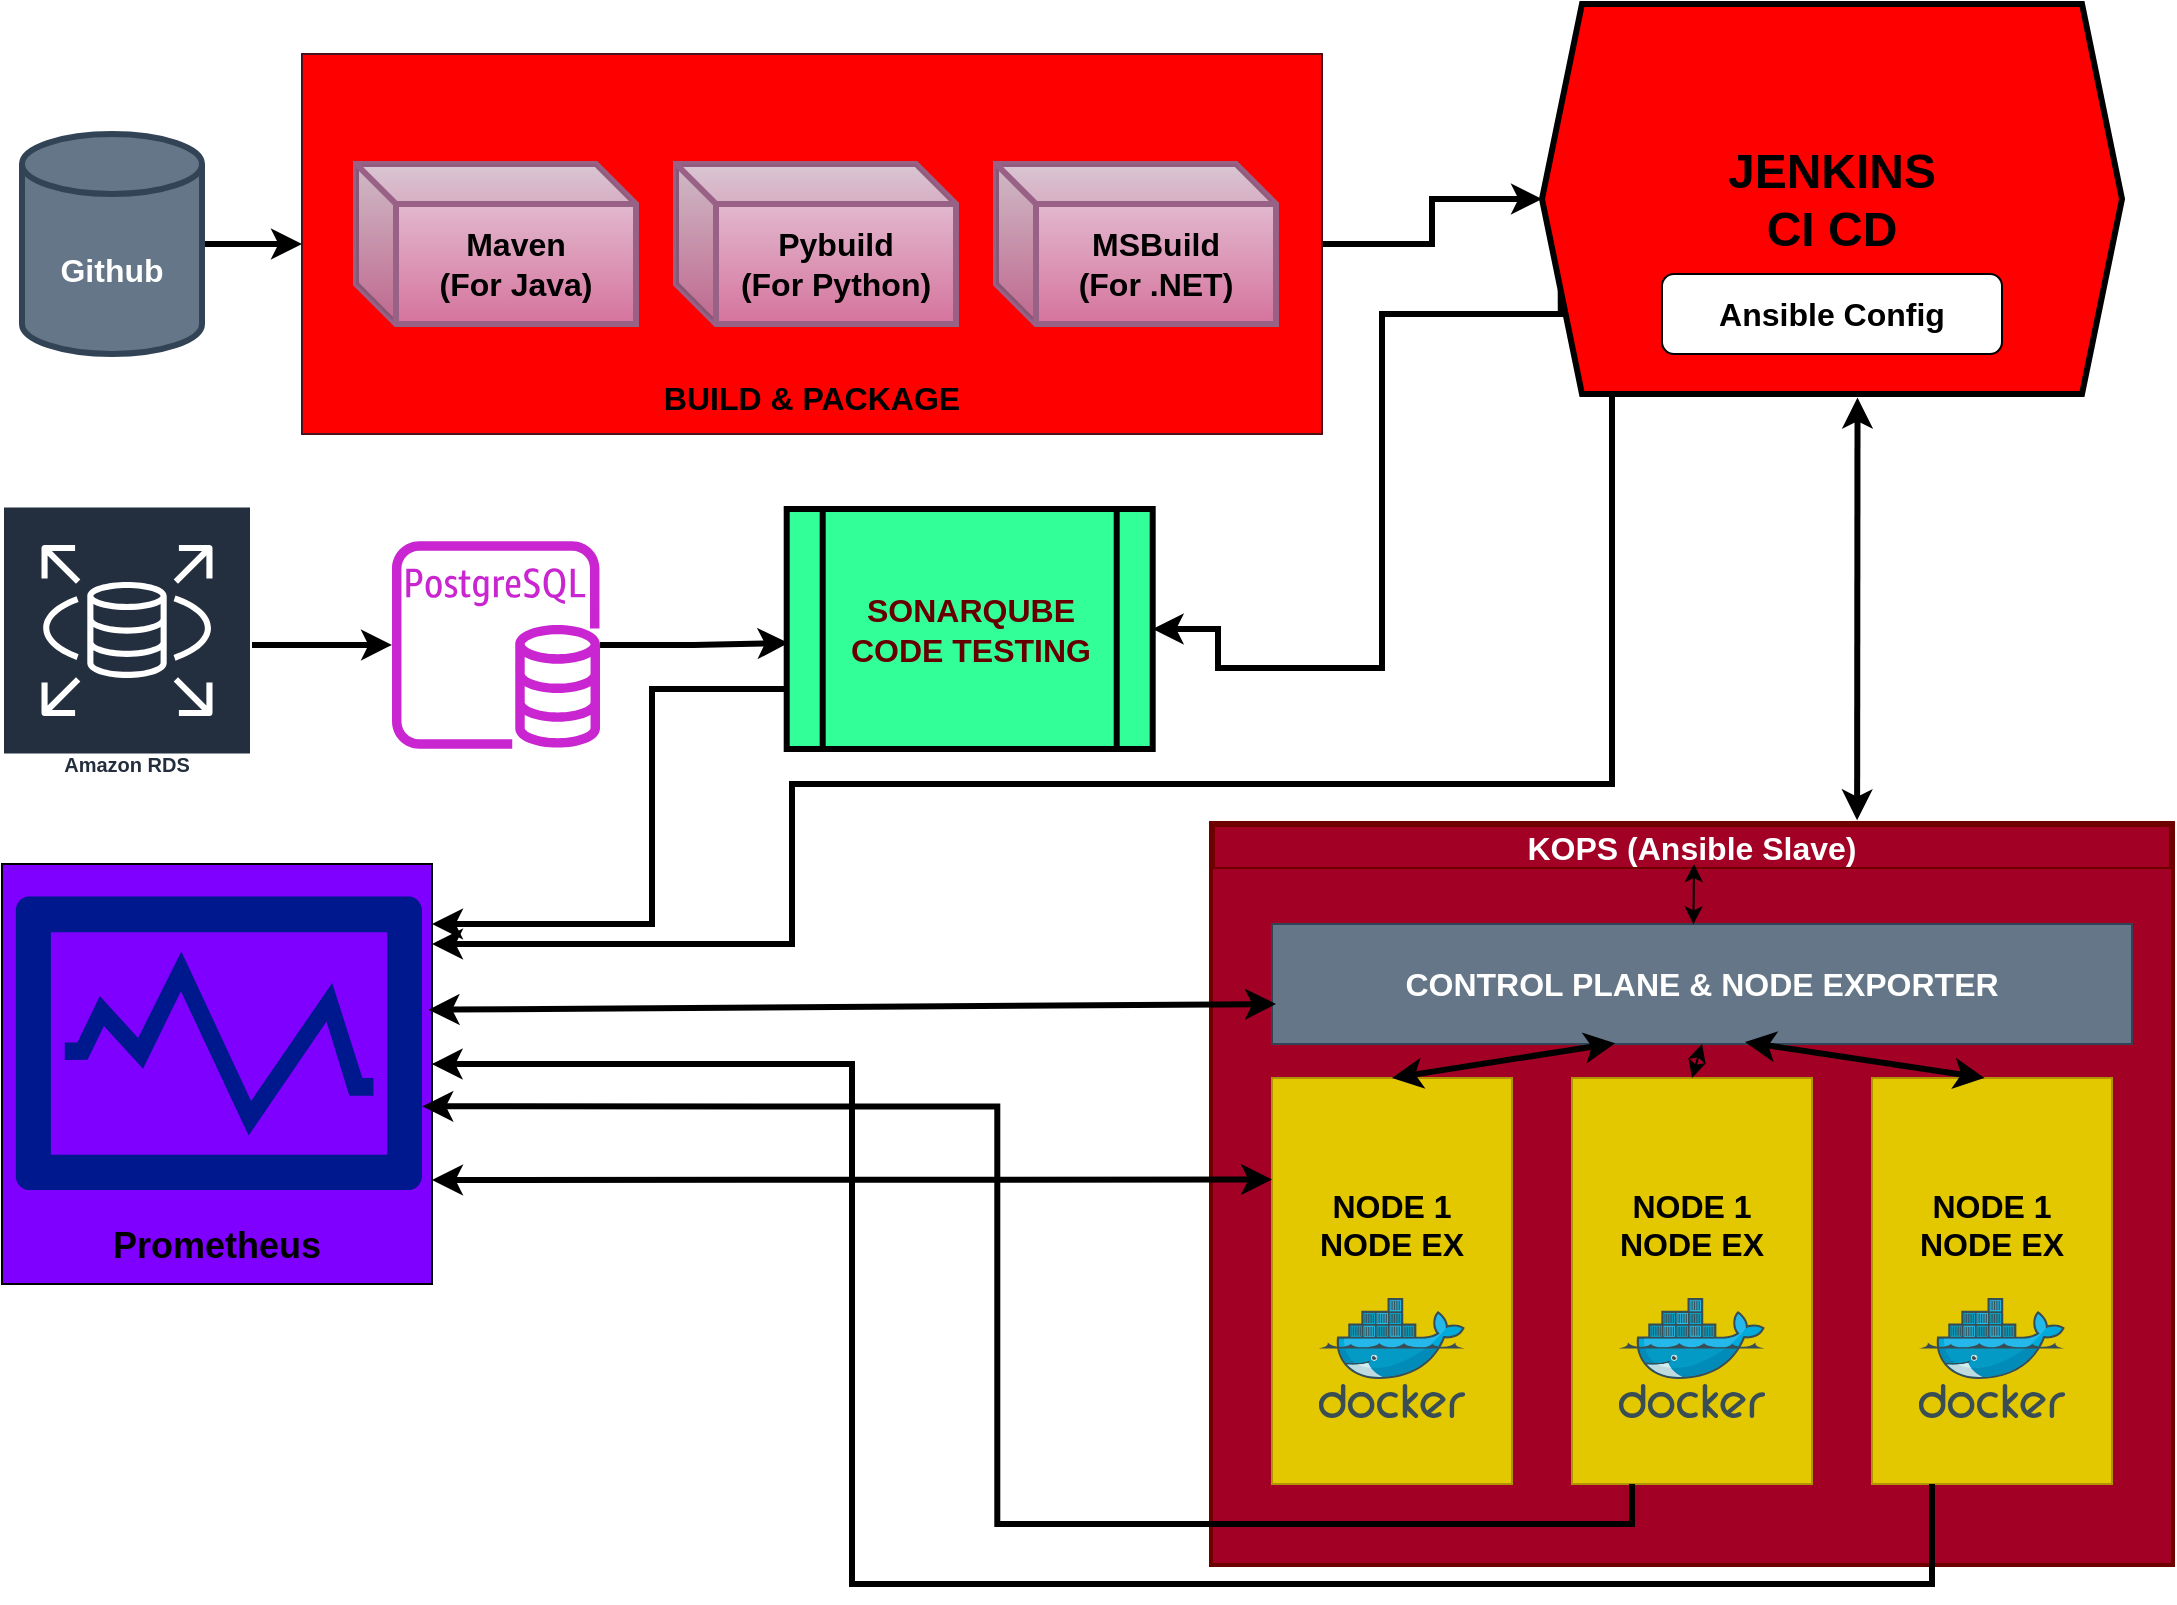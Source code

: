 <mxfile version="24.5.3" type="device">
  <diagram name="Page-1" id="iwE_EQxZDrAayn7RoPa9">
    <mxGraphModel dx="1735" dy="1144" grid="1" gridSize="10" guides="1" tooltips="1" connect="1" arrows="1" fold="1" page="1" pageScale="1" pageWidth="1169" pageHeight="827" background="#ffffff" math="0" shadow="0">
      <root>
        <mxCell id="0" />
        <mxCell id="1" parent="0" />
        <mxCell id="sV3X2-1Oltbh7r-kUAhQ-10" style="edgeStyle=orthogonalEdgeStyle;rounded=0;orthogonalLoop=1;jettySize=auto;html=1;strokeColor=#000000;strokeWidth=3;" parent="1" source="sV3X2-1Oltbh7r-kUAhQ-1" target="sV3X2-1Oltbh7r-kUAhQ-9" edge="1">
          <mxGeometry relative="1" as="geometry" />
        </mxCell>
        <mxCell id="sV3X2-1Oltbh7r-kUAhQ-1" value="&lt;div style=&quot;font-size: 16px;&quot;&gt;&lt;b style=&quot;&quot;&gt;&lt;font style=&quot;font-size: 16px;&quot;&gt;&lt;br&gt;&lt;/font&gt;&lt;/b&gt;&lt;/div&gt;&lt;div style=&quot;font-size: 16px;&quot;&gt;&lt;b&gt;&lt;font style=&quot;font-size: 16px;&quot;&gt;&lt;br&gt;&lt;/font&gt;&lt;/b&gt;&lt;/div&gt;&lt;div style=&quot;font-size: 16px;&quot;&gt;&lt;b&gt;&lt;font style=&quot;font-size: 16px;&quot;&gt;&lt;br&gt;&lt;/font&gt;&lt;/b&gt;&lt;/div&gt;&lt;div style=&quot;font-size: 16px;&quot;&gt;&lt;b&gt;&lt;font style=&quot;font-size: 16px;&quot;&gt;&lt;br&gt;&lt;/font&gt;&lt;/b&gt;&lt;/div&gt;&lt;div style=&quot;font-size: 16px;&quot;&gt;&lt;b&gt;&lt;font style=&quot;font-size: 16px;&quot;&gt;&lt;br&gt;&lt;/font&gt;&lt;/b&gt;&lt;/div&gt;&lt;div style=&quot;font-size: 16px;&quot;&gt;&lt;b&gt;&lt;font style=&quot;font-size: 16px;&quot;&gt;&lt;br&gt;&lt;/font&gt;&lt;/b&gt;&lt;/div&gt;&lt;div style=&quot;font-size: 16px;&quot;&gt;&lt;b&gt;&lt;font style=&quot;font-size: 16px;&quot;&gt;&lt;br&gt;&lt;/font&gt;&lt;/b&gt;&lt;/div&gt;&lt;div style=&quot;font-size: 16px;&quot;&gt;&lt;br&gt;&lt;/div&gt;&lt;div style=&quot;font-size: 16px;&quot;&gt;&lt;b style=&quot;&quot;&gt;&lt;font style=&quot;font-size: 16px;&quot;&gt;BUILD &amp;amp; PACKAGE&lt;/font&gt;&lt;/b&gt;&lt;/div&gt;" style="rounded=0;whiteSpace=wrap;html=1;strokeColor=#4D1219;fillColor=#FF0000;" parent="1" vertex="1">
          <mxGeometry x="205" y="35" width="510" height="190" as="geometry" />
        </mxCell>
        <mxCell id="sV3X2-1Oltbh7r-kUAhQ-3" style="edgeStyle=orthogonalEdgeStyle;rounded=0;orthogonalLoop=1;jettySize=auto;html=1;strokeColor=#000000;strokeWidth=3;" parent="1" source="sV3X2-1Oltbh7r-kUAhQ-2" target="sV3X2-1Oltbh7r-kUAhQ-1" edge="1">
          <mxGeometry relative="1" as="geometry" />
        </mxCell>
        <mxCell id="sV3X2-1Oltbh7r-kUAhQ-2" value="&lt;b&gt;&lt;font style=&quot;font-size: 16px;&quot;&gt;Github&lt;/font&gt;&lt;/b&gt;" style="shape=cylinder3;whiteSpace=wrap;html=1;boundedLbl=1;backgroundOutline=1;size=15;fillColor=#647687;fontColor=#ffffff;strokeColor=#314354;strokeWidth=3;" parent="1" vertex="1">
          <mxGeometry x="65" y="75" width="90" height="110" as="geometry" />
        </mxCell>
        <mxCell id="sV3X2-1Oltbh7r-kUAhQ-5" value="&lt;b&gt;&lt;font style=&quot;font-size: 16px;&quot;&gt;Maven&lt;/font&gt;&lt;/b&gt;&lt;div&gt;&lt;b&gt;&lt;font style=&quot;font-size: 16px;&quot;&gt;(For Java)&lt;/font&gt;&lt;/b&gt;&lt;/div&gt;" style="shape=cube;whiteSpace=wrap;html=1;boundedLbl=1;backgroundOutline=1;darkOpacity=0.05;darkOpacity2=0.1;fillColor=#e6d0de;gradientColor=#d5739d;strokeColor=#996185;strokeWidth=3;" parent="1" vertex="1">
          <mxGeometry x="232" y="90" width="140" height="80" as="geometry" />
        </mxCell>
        <mxCell id="sV3X2-1Oltbh7r-kUAhQ-6" value="&lt;b style=&quot;font-size: 16px;&quot;&gt;&lt;font style=&quot;font-size: 16px;&quot;&gt;Pybuild&lt;/font&gt;&lt;/b&gt;&lt;div style=&quot;font-size: 16px;&quot;&gt;&lt;b style=&quot;&quot;&gt;&lt;font style=&quot;font-size: 16px;&quot;&gt;(For Python)&lt;/font&gt;&lt;/b&gt;&lt;/div&gt;" style="shape=cube;whiteSpace=wrap;html=1;boundedLbl=1;backgroundOutline=1;darkOpacity=0.05;darkOpacity2=0.1;fillColor=#e6d0de;gradientColor=#d5739d;strokeColor=#996185;strokeWidth=3;" parent="1" vertex="1">
          <mxGeometry x="392" y="90" width="140" height="80" as="geometry" />
        </mxCell>
        <mxCell id="sV3X2-1Oltbh7r-kUAhQ-7" value="&lt;b style=&quot;font-size: 16px;&quot;&gt;&lt;font style=&quot;font-size: 16px;&quot;&gt;MSBuild&lt;/font&gt;&lt;/b&gt;&lt;div style=&quot;font-size: 16px;&quot;&gt;&lt;b style=&quot;&quot;&gt;&lt;font style=&quot;font-size: 16px;&quot;&gt;(For .NET)&lt;/font&gt;&lt;/b&gt;&lt;/div&gt;" style="shape=cube;whiteSpace=wrap;html=1;boundedLbl=1;backgroundOutline=1;darkOpacity=0.05;darkOpacity2=0.1;fillColor=#e6d0de;strokeColor=#996185;gradientColor=#d5739d;strokeWidth=3;" parent="1" vertex="1">
          <mxGeometry x="552" y="90" width="140" height="80" as="geometry" />
        </mxCell>
        <mxCell id="sV3X2-1Oltbh7r-kUAhQ-21" style="edgeStyle=orthogonalEdgeStyle;rounded=0;orthogonalLoop=1;jettySize=auto;html=1;exitX=0;exitY=0.75;exitDx=0;exitDy=0;entryX=1;entryY=0.5;entryDx=0;entryDy=0;strokeColor=#000000;strokeWidth=3;" parent="1" source="sV3X2-1Oltbh7r-kUAhQ-9" target="sV3X2-1Oltbh7r-kUAhQ-18" edge="1">
          <mxGeometry relative="1" as="geometry">
            <Array as="points">
              <mxPoint x="834" y="165" />
              <mxPoint x="745" y="165" />
              <mxPoint x="745" y="342" />
              <mxPoint x="663" y="342" />
            </Array>
          </mxGeometry>
        </mxCell>
        <mxCell id="rQE3DfOSa3EjgSTxV3hI-16" style="edgeStyle=orthogonalEdgeStyle;rounded=0;orthogonalLoop=1;jettySize=auto;html=1;exitX=0.375;exitY=1;exitDx=0;exitDy=0;strokeColor=#000000;strokeWidth=3;" edge="1" parent="1" source="sV3X2-1Oltbh7r-kUAhQ-9">
          <mxGeometry relative="1" as="geometry">
            <mxPoint x="270" y="480" as="targetPoint" />
            <Array as="points">
              <mxPoint x="860" y="205" />
              <mxPoint x="860" y="400" />
              <mxPoint x="450" y="400" />
              <mxPoint x="450" y="480" />
            </Array>
          </mxGeometry>
        </mxCell>
        <mxCell id="sV3X2-1Oltbh7r-kUAhQ-9" value="&lt;font style=&quot;font-size: 24px;&quot;&gt;&lt;b style=&quot;&quot;&gt;JENKINS&lt;/b&gt;&lt;/font&gt;&lt;div style=&quot;font-size: 24px;&quot;&gt;&lt;font style=&quot;font-size: 24px;&quot;&gt;&lt;b style=&quot;&quot;&gt;CI CD&lt;/b&gt;&lt;/font&gt;&lt;/div&gt;" style="shape=hexagon;perimeter=hexagonPerimeter2;whiteSpace=wrap;html=1;fixedSize=1;fillColor=#FF0000;strokeWidth=3;strokeColor=#000000;" parent="1" vertex="1">
          <mxGeometry x="825" y="10" width="290" height="195" as="geometry" />
        </mxCell>
        <mxCell id="sV3X2-1Oltbh7r-kUAhQ-15" value="" style="sketch=0;outlineConnect=0;fontColor=#232F3E;gradientColor=none;fillColor=#C925D1;strokeColor=none;dashed=0;verticalLabelPosition=bottom;verticalAlign=top;align=center;html=1;fontSize=12;fontStyle=0;aspect=fixed;pointerEvents=1;shape=mxgraph.aws4.rds_postgresql_instance;" parent="1" vertex="1">
          <mxGeometry x="250" y="278.5" width="104" height="104" as="geometry" />
        </mxCell>
        <mxCell id="sV3X2-1Oltbh7r-kUAhQ-17" style="edgeStyle=orthogonalEdgeStyle;rounded=0;orthogonalLoop=1;jettySize=auto;html=1;strokeColor=#000000;strokeWidth=3;" parent="1" source="sV3X2-1Oltbh7r-kUAhQ-16" target="sV3X2-1Oltbh7r-kUAhQ-15" edge="1">
          <mxGeometry relative="1" as="geometry" />
        </mxCell>
        <mxCell id="sV3X2-1Oltbh7r-kUAhQ-16" value="Amazon RDS" style="sketch=0;outlineConnect=0;fontColor=#232F3E;gradientColor=none;strokeColor=#ffffff;fillColor=#232F3E;dashed=0;verticalLabelPosition=middle;verticalAlign=bottom;align=center;html=1;whiteSpace=wrap;fontSize=10;fontStyle=1;spacing=3;shape=mxgraph.aws4.productIcon;prIcon=mxgraph.aws4.rds;" parent="1" vertex="1">
          <mxGeometry x="55" y="260.75" width="125" height="139.5" as="geometry" />
        </mxCell>
        <mxCell id="rQE3DfOSa3EjgSTxV3hI-18" style="edgeStyle=orthogonalEdgeStyle;rounded=0;orthogonalLoop=1;jettySize=auto;html=1;exitX=0;exitY=0.75;exitDx=0;exitDy=0;strokeColor=#000000;strokeWidth=3;" edge="1" parent="1" source="sV3X2-1Oltbh7r-kUAhQ-18">
          <mxGeometry relative="1" as="geometry">
            <mxPoint x="270" y="470" as="targetPoint" />
            <Array as="points">
              <mxPoint x="380" y="352" />
              <mxPoint x="380" y="470" />
            </Array>
          </mxGeometry>
        </mxCell>
        <mxCell id="sV3X2-1Oltbh7r-kUAhQ-18" value="&lt;b style=&quot;font-size: 16px;&quot;&gt;&lt;font color=&quot;#660000&quot; style=&quot;font-size: 16px;&quot;&gt;SONARQUBE&lt;/font&gt;&lt;/b&gt;&lt;div style=&quot;font-size: 16px;&quot;&gt;&lt;b style=&quot;&quot;&gt;&lt;font color=&quot;#660000&quot; style=&quot;font-size: 16px;&quot;&gt;CODE TESTING&lt;/font&gt;&lt;/b&gt;&lt;/div&gt;" style="shape=process;whiteSpace=wrap;html=1;backgroundOutline=1;fillColor=#33FF99;strokeWidth=3;strokeColor=#000000;" parent="1" vertex="1">
          <mxGeometry x="447.35" y="262.5" width="183" height="120" as="geometry" />
        </mxCell>
        <mxCell id="umu9OU_yaIA566Byw9MF-3" value="&lt;div style=&quot;font-size: 18px;&quot;&gt;&lt;b style=&quot;&quot;&gt;&lt;font style=&quot;font-size: 18px;&quot;&gt;&lt;br&gt;&lt;/font&gt;&lt;/b&gt;&lt;/div&gt;&lt;div style=&quot;font-size: 18px;&quot;&gt;&lt;b&gt;&lt;font style=&quot;font-size: 18px;&quot;&gt;&lt;br&gt;&lt;/font&gt;&lt;/b&gt;&lt;/div&gt;&lt;div style=&quot;font-size: 18px;&quot;&gt;&lt;b&gt;&lt;font style=&quot;font-size: 18px;&quot;&gt;&lt;br&gt;&lt;/font&gt;&lt;/b&gt;&lt;/div&gt;&lt;div style=&quot;font-size: 18px;&quot;&gt;&lt;b&gt;&lt;font style=&quot;font-size: 18px;&quot;&gt;&lt;br&gt;&lt;/font&gt;&lt;/b&gt;&lt;/div&gt;&lt;div style=&quot;font-size: 18px;&quot;&gt;&lt;b&gt;&lt;font style=&quot;font-size: 18px;&quot;&gt;&lt;br&gt;&lt;/font&gt;&lt;/b&gt;&lt;/div&gt;&lt;div style=&quot;font-size: 18px;&quot;&gt;&lt;b&gt;&lt;font style=&quot;font-size: 18px;&quot;&gt;&lt;br&gt;&lt;/font&gt;&lt;/b&gt;&lt;/div&gt;&lt;div style=&quot;font-size: 18px;&quot;&gt;&lt;b&gt;&lt;font style=&quot;font-size: 18px;&quot;&gt;&lt;br&gt;&lt;/font&gt;&lt;/b&gt;&lt;/div&gt;&lt;div style=&quot;font-size: 18px;&quot;&gt;&lt;b style=&quot;background-color: initial;&quot;&gt;&lt;br&gt;&lt;/b&gt;&lt;/div&gt;&lt;div style=&quot;font-size: 18px;&quot;&gt;&lt;b style=&quot;background-color: initial;&quot;&gt;Prometheus&lt;/b&gt;&lt;br&gt;&lt;/div&gt;" style="rounded=0;whiteSpace=wrap;html=1;fillColor=#7F00FF;" parent="1" vertex="1">
          <mxGeometry x="55" y="440" width="215" height="210" as="geometry" />
        </mxCell>
        <mxCell id="umu9OU_yaIA566Byw9MF-1" value="" style="sketch=0;aspect=fixed;pointerEvents=1;shadow=0;dashed=0;html=1;strokeColor=none;labelPosition=center;verticalLabelPosition=bottom;verticalAlign=top;align=center;fillColor=#00188D;shape=mxgraph.mscae.enterprise.performance_monitor" parent="1" vertex="1">
          <mxGeometry x="61.53" y="456.25" width="203.82" height="146.75" as="geometry" />
        </mxCell>
        <mxCell id="umu9OU_yaIA566Byw9MF-5" value="&lt;font style=&quot;font-size: 16px;&quot;&gt;&lt;b&gt;Ansible Config&lt;/b&gt;&lt;/font&gt;" style="rounded=1;whiteSpace=wrap;html=1;" parent="1" vertex="1">
          <mxGeometry x="885" y="145" width="170" height="40" as="geometry" />
        </mxCell>
        <mxCell id="umu9OU_yaIA566Byw9MF-8" value="" style="endArrow=classic;startArrow=classic;html=1;rounded=0;entryX=0.544;entryY=1.009;entryDx=0;entryDy=0;entryPerimeter=0;strokeColor=#000000;exitX=0.672;exitY=-0.005;exitDx=0;exitDy=0;exitPerimeter=0;strokeWidth=3;" parent="1" target="sV3X2-1Oltbh7r-kUAhQ-9" edge="1" source="rQE3DfOSa3EjgSTxV3hI-2">
          <mxGeometry width="50" height="50" relative="1" as="geometry">
            <mxPoint x="1031" y="290" as="sourcePoint" />
            <mxPoint x="1070" y="220" as="targetPoint" />
          </mxGeometry>
        </mxCell>
        <mxCell id="rQE3DfOSa3EjgSTxV3hI-1" style="edgeStyle=orthogonalEdgeStyle;rounded=0;orthogonalLoop=1;jettySize=auto;html=1;entryX=0.005;entryY=0.558;entryDx=0;entryDy=0;entryPerimeter=0;strokeColor=#000000;strokeWidth=3;" edge="1" parent="1" source="sV3X2-1Oltbh7r-kUAhQ-15" target="sV3X2-1Oltbh7r-kUAhQ-18">
          <mxGeometry relative="1" as="geometry" />
        </mxCell>
        <mxCell id="rQE3DfOSa3EjgSTxV3hI-2" value="&lt;font style=&quot;font-size: 16px;&quot;&gt;KOPS (Ansible Slave)&lt;/font&gt;" style="swimlane;whiteSpace=wrap;html=1;strokeWidth=3;strokeColor=#6F0000;fillColor=#a20025;fontColor=#ffffff;" vertex="1" parent="1">
          <mxGeometry x="660" y="420" width="480" height="370" as="geometry" />
        </mxCell>
        <mxCell id="rQE3DfOSa3EjgSTxV3hI-21" value="" style="rounded=0;whiteSpace=wrap;html=1;fillColor=#a20025;fontColor=#ffffff;strokeColor=#6F0000;" vertex="1" parent="rQE3DfOSa3EjgSTxV3hI-2">
          <mxGeometry y="22" width="480" height="348" as="geometry" />
        </mxCell>
        <mxCell id="rQE3DfOSa3EjgSTxV3hI-3" value="&lt;b&gt;&lt;font style=&quot;font-size: 16px;&quot;&gt;CONTROL PLANE &amp;amp; NODE EXPORTER&lt;/font&gt;&lt;/b&gt;" style="rounded=0;whiteSpace=wrap;html=1;fillColor=#647687;fontColor=#ffffff;strokeColor=#314354;" vertex="1" parent="rQE3DfOSa3EjgSTxV3hI-2">
          <mxGeometry x="30" y="50" width="430" height="60" as="geometry" />
        </mxCell>
        <mxCell id="rQE3DfOSa3EjgSTxV3hI-4" value="&lt;font style=&quot;font-size: 16px;&quot;&gt;&lt;b&gt;NODE 1&lt;/b&gt;&lt;/font&gt;&lt;div style=&quot;font-size: 16px;&quot;&gt;&lt;font style=&quot;font-size: 16px;&quot;&gt;&lt;b&gt;NODE EX&lt;/b&gt;&lt;/font&gt;&lt;/div&gt;&lt;div style=&quot;font-size: 16px;&quot;&gt;&lt;font style=&quot;font-size: 16px;&quot;&gt;&lt;b&gt;&lt;br&gt;&lt;/b&gt;&lt;/font&gt;&lt;/div&gt;&lt;div style=&quot;font-size: 16px;&quot;&gt;&lt;font style=&quot;font-size: 16px;&quot;&gt;&lt;b&gt;&lt;br&gt;&lt;/b&gt;&lt;/font&gt;&lt;/div&gt;&lt;div style=&quot;font-size: 16px;&quot;&gt;&lt;font style=&quot;font-size: 16px;&quot;&gt;&lt;b&gt;&lt;br&gt;&lt;/b&gt;&lt;/font&gt;&lt;/div&gt;" style="rounded=0;whiteSpace=wrap;html=1;fillColor=#e3c800;fontColor=#000000;strokeColor=#B09500;" vertex="1" parent="rQE3DfOSa3EjgSTxV3hI-2">
          <mxGeometry x="30" y="127" width="120" height="203" as="geometry" />
        </mxCell>
        <mxCell id="sV3X2-1Oltbh7r-kUAhQ-12" value="" style="image;sketch=0;aspect=fixed;html=1;points=[];align=center;fontSize=12;image=img/lib/mscae/Docker.svg;fontColor=#FFFFFF;" parent="rQE3DfOSa3EjgSTxV3hI-2" vertex="1">
          <mxGeometry x="53.41" y="237" width="73.17" height="60" as="geometry" />
        </mxCell>
        <mxCell id="rQE3DfOSa3EjgSTxV3hI-7" value="&lt;font style=&quot;font-size: 16px;&quot;&gt;&lt;b&gt;NODE 1&lt;/b&gt;&lt;/font&gt;&lt;div style=&quot;font-size: 16px;&quot;&gt;&lt;font style=&quot;font-size: 16px;&quot;&gt;&lt;b&gt;NODE EX&lt;/b&gt;&lt;/font&gt;&lt;/div&gt;&lt;div style=&quot;font-size: 16px;&quot;&gt;&lt;font style=&quot;font-size: 16px;&quot;&gt;&lt;b&gt;&lt;br&gt;&lt;/b&gt;&lt;/font&gt;&lt;/div&gt;&lt;div style=&quot;font-size: 16px;&quot;&gt;&lt;font style=&quot;font-size: 16px;&quot;&gt;&lt;b&gt;&lt;br&gt;&lt;/b&gt;&lt;/font&gt;&lt;/div&gt;&lt;div style=&quot;font-size: 16px;&quot;&gt;&lt;font style=&quot;font-size: 16px;&quot;&gt;&lt;b&gt;&lt;br&gt;&lt;/b&gt;&lt;/font&gt;&lt;/div&gt;" style="rounded=0;whiteSpace=wrap;html=1;fillColor=#e3c800;fontColor=#000000;strokeColor=#B09500;" vertex="1" parent="rQE3DfOSa3EjgSTxV3hI-2">
          <mxGeometry x="330" y="127" width="120" height="203" as="geometry" />
        </mxCell>
        <mxCell id="rQE3DfOSa3EjgSTxV3hI-8" value="" style="image;sketch=0;aspect=fixed;html=1;points=[];align=center;fontSize=12;image=img/lib/mscae/Docker.svg;fontColor=#FFFFFF;" vertex="1" parent="rQE3DfOSa3EjgSTxV3hI-2">
          <mxGeometry x="353.41" y="237" width="73.17" height="60" as="geometry" />
        </mxCell>
        <mxCell id="rQE3DfOSa3EjgSTxV3hI-5" value="&lt;font style=&quot;font-size: 16px;&quot;&gt;&lt;b&gt;NODE 1&lt;/b&gt;&lt;/font&gt;&lt;div style=&quot;font-size: 16px;&quot;&gt;&lt;font style=&quot;font-size: 16px;&quot;&gt;&lt;b&gt;NODE EX&lt;/b&gt;&lt;/font&gt;&lt;/div&gt;&lt;div style=&quot;font-size: 16px;&quot;&gt;&lt;font style=&quot;font-size: 16px;&quot;&gt;&lt;b&gt;&lt;br&gt;&lt;/b&gt;&lt;/font&gt;&lt;/div&gt;&lt;div style=&quot;font-size: 16px;&quot;&gt;&lt;font style=&quot;font-size: 16px;&quot;&gt;&lt;b&gt;&lt;br&gt;&lt;/b&gt;&lt;/font&gt;&lt;/div&gt;&lt;div style=&quot;font-size: 16px;&quot;&gt;&lt;font style=&quot;font-size: 16px;&quot;&gt;&lt;b&gt;&lt;br&gt;&lt;/b&gt;&lt;/font&gt;&lt;/div&gt;" style="rounded=0;whiteSpace=wrap;html=1;fillColor=#e3c800;fontColor=#000000;strokeColor=#B09500;" vertex="1" parent="rQE3DfOSa3EjgSTxV3hI-2">
          <mxGeometry x="180" y="127" width="120" height="203" as="geometry" />
        </mxCell>
        <mxCell id="rQE3DfOSa3EjgSTxV3hI-6" value="" style="image;sketch=0;aspect=fixed;html=1;points=[];align=center;fontSize=12;image=img/lib/mscae/Docker.svg;fontColor=#FFFFFF;" vertex="1" parent="rQE3DfOSa3EjgSTxV3hI-2">
          <mxGeometry x="203.41" y="237" width="73.17" height="60" as="geometry" />
        </mxCell>
        <mxCell id="rQE3DfOSa3EjgSTxV3hI-10" value="" style="endArrow=classic;startArrow=classic;html=1;rounded=0;entryX=0.399;entryY=0.993;entryDx=0;entryDy=0;exitX=0.5;exitY=0;exitDx=0;exitDy=0;strokeColor=#000000;entryPerimeter=0;strokeWidth=3;" edge="1" parent="rQE3DfOSa3EjgSTxV3hI-2" source="rQE3DfOSa3EjgSTxV3hI-4" target="rQE3DfOSa3EjgSTxV3hI-3">
          <mxGeometry width="50" height="50" relative="1" as="geometry">
            <mxPoint x="150" y="110.0" as="sourcePoint" />
            <mxPoint x="180" y="110.0" as="targetPoint" />
          </mxGeometry>
        </mxCell>
        <mxCell id="rQE3DfOSa3EjgSTxV3hI-11" value="" style="endArrow=classic;startArrow=classic;html=1;rounded=0;entryX=0.5;entryY=1;entryDx=0;entryDy=0;exitX=0.5;exitY=0;exitDx=0;exitDy=0;strokeColor=#000000;" edge="1" parent="rQE3DfOSa3EjgSTxV3hI-2" source="rQE3DfOSa3EjgSTxV3hI-5" target="rQE3DfOSa3EjgSTxV3hI-3">
          <mxGeometry width="50" height="50" relative="1" as="geometry">
            <mxPoint x="130" y="127" as="sourcePoint" />
            <mxPoint x="242" y="97" as="targetPoint" />
          </mxGeometry>
        </mxCell>
        <mxCell id="rQE3DfOSa3EjgSTxV3hI-12" value="" style="endArrow=classic;startArrow=classic;html=1;rounded=0;entryX=0.469;entryY=0;entryDx=0;entryDy=0;exitX=0.55;exitY=0.984;exitDx=0;exitDy=0;strokeColor=#000000;entryPerimeter=0;exitPerimeter=0;strokeWidth=3;" edge="1" parent="rQE3DfOSa3EjgSTxV3hI-2" source="rQE3DfOSa3EjgSTxV3hI-3" target="rQE3DfOSa3EjgSTxV3hI-7">
          <mxGeometry width="50" height="50" relative="1" as="geometry">
            <mxPoint x="260" y="97" as="sourcePoint" />
            <mxPoint x="372" y="67" as="targetPoint" />
          </mxGeometry>
        </mxCell>
        <mxCell id="rQE3DfOSa3EjgSTxV3hI-13" value="" style="endArrow=classic;startArrow=classic;html=1;rounded=0;entryX=0.399;entryY=0.993;entryDx=0;entryDy=0;exitX=0.49;exitY=0.003;exitDx=0;exitDy=0;strokeColor=#000000;entryPerimeter=0;exitPerimeter=0;" edge="1" parent="rQE3DfOSa3EjgSTxV3hI-2" source="rQE3DfOSa3EjgSTxV3hI-3">
          <mxGeometry width="50" height="50" relative="1" as="geometry">
            <mxPoint x="238.99" y="50" as="sourcePoint" />
            <mxPoint x="240.99" y="20" as="targetPoint" />
          </mxGeometry>
        </mxCell>
        <mxCell id="rQE3DfOSa3EjgSTxV3hI-14" value="" style="endArrow=classic;startArrow=classic;html=1;rounded=0;entryX=0;entryY=0.25;entryDx=0;entryDy=0;strokeColor=#000000;strokeWidth=3;" edge="1" parent="1" target="rQE3DfOSa3EjgSTxV3hI-4">
          <mxGeometry width="50" height="50" relative="1" as="geometry">
            <mxPoint x="270" y="598" as="sourcePoint" />
            <mxPoint x="471" y="500" as="targetPoint" />
          </mxGeometry>
        </mxCell>
        <mxCell id="rQE3DfOSa3EjgSTxV3hI-15" value="" style="endArrow=classic;startArrow=classic;html=1;rounded=0;entryX=0;entryY=0.25;entryDx=0;entryDy=0;strokeColor=#000000;exitX=0.992;exitY=0.347;exitDx=0;exitDy=0;exitPerimeter=0;strokeWidth=3;" edge="1" parent="1" source="umu9OU_yaIA566Byw9MF-3">
          <mxGeometry width="50" height="50" relative="1" as="geometry">
            <mxPoint x="282" y="510" as="sourcePoint" />
            <mxPoint x="692" y="510" as="targetPoint" />
          </mxGeometry>
        </mxCell>
        <mxCell id="rQE3DfOSa3EjgSTxV3hI-19" style="edgeStyle=orthogonalEdgeStyle;rounded=0;orthogonalLoop=1;jettySize=auto;html=1;exitX=0.25;exitY=1;exitDx=0;exitDy=0;entryX=0.999;entryY=0.715;entryDx=0;entryDy=0;entryPerimeter=0;strokeColor=#000000;strokeWidth=3;" edge="1" parent="1" source="rQE3DfOSa3EjgSTxV3hI-5" target="umu9OU_yaIA566Byw9MF-1">
          <mxGeometry relative="1" as="geometry" />
        </mxCell>
        <mxCell id="rQE3DfOSa3EjgSTxV3hI-20" style="edgeStyle=orthogonalEdgeStyle;rounded=0;orthogonalLoop=1;jettySize=auto;html=1;exitX=0.25;exitY=1;exitDx=0;exitDy=0;entryX=1.022;entryY=0.571;entryDx=0;entryDy=0;entryPerimeter=0;strokeColor=#000000;strokeWidth=3;" edge="1" parent="1" source="rQE3DfOSa3EjgSTxV3hI-7" target="umu9OU_yaIA566Byw9MF-1">
          <mxGeometry relative="1" as="geometry">
            <Array as="points">
              <mxPoint x="1020" y="800" />
              <mxPoint x="480" y="800" />
              <mxPoint x="480" y="540" />
            </Array>
          </mxGeometry>
        </mxCell>
      </root>
    </mxGraphModel>
  </diagram>
</mxfile>
